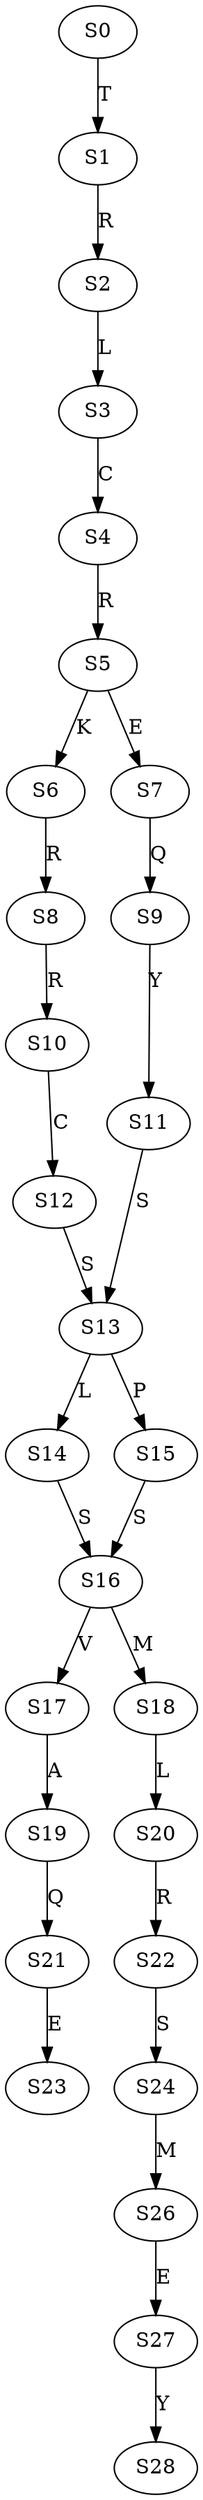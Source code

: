 strict digraph  {
	S0 -> S1 [ label = T ];
	S1 -> S2 [ label = R ];
	S2 -> S3 [ label = L ];
	S3 -> S4 [ label = C ];
	S4 -> S5 [ label = R ];
	S5 -> S6 [ label = K ];
	S5 -> S7 [ label = E ];
	S6 -> S8 [ label = R ];
	S7 -> S9 [ label = Q ];
	S8 -> S10 [ label = R ];
	S9 -> S11 [ label = Y ];
	S10 -> S12 [ label = C ];
	S11 -> S13 [ label = S ];
	S12 -> S13 [ label = S ];
	S13 -> S14 [ label = L ];
	S13 -> S15 [ label = P ];
	S14 -> S16 [ label = S ];
	S15 -> S16 [ label = S ];
	S16 -> S17 [ label = V ];
	S16 -> S18 [ label = M ];
	S17 -> S19 [ label = A ];
	S18 -> S20 [ label = L ];
	S19 -> S21 [ label = Q ];
	S20 -> S22 [ label = R ];
	S21 -> S23 [ label = E ];
	S22 -> S24 [ label = S ];
	S24 -> S26 [ label = M ];
	S26 -> S27 [ label = E ];
	S27 -> S28 [ label = Y ];
}

